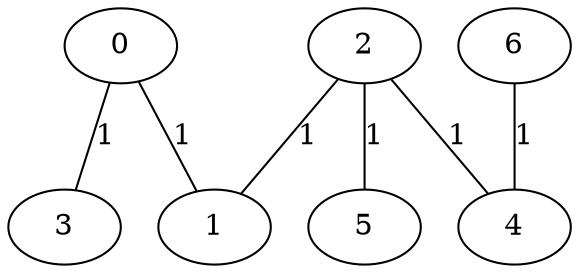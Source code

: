 graph{
0 -- 1[label="1"];
0 -- 3[label="1"];
2 -- 1[label="1"];
2 -- 4[label="1"];
2 -- 5[label="1"];
6 -- 4[label="1"];
}